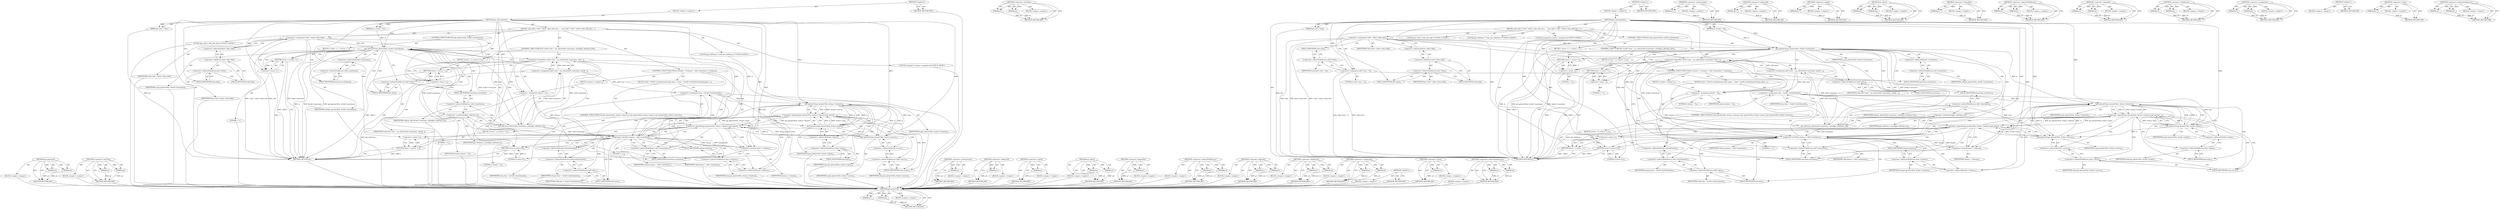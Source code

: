 digraph "&lt;operator&gt;.indirectIndexAccess" {
vulnerable_146 [label=<(METHOD,jp2_getuint16)>];
vulnerable_147 [label=<(PARAM,p1)>];
vulnerable_148 [label=<(PARAM,p2)>];
vulnerable_149 [label=<(BLOCK,&lt;empty&gt;,&lt;empty&gt;)>];
vulnerable_150 [label=<(METHOD_RETURN,ANY)>];
vulnerable_168 [label=<(METHOD,&lt;operator&gt;.lessThan)>];
vulnerable_169 [label=<(PARAM,p1)>];
vulnerable_170 [label=<(PARAM,p2)>];
vulnerable_171 [label=<(BLOCK,&lt;empty&gt;,&lt;empty&gt;)>];
vulnerable_172 [label=<(METHOD_RETURN,ANY)>];
vulnerable_6 [label=<(METHOD,&lt;global&gt;)<SUB>1</SUB>>];
vulnerable_7 [label=<(BLOCK,&lt;empty&gt;,&lt;empty&gt;)<SUB>1</SUB>>];
vulnerable_8 [label=<(METHOD,jp2_cdef_getdata)<SUB>1</SUB>>];
vulnerable_9 [label=<(PARAM,jp2_box_t *box)<SUB>1</SUB>>];
vulnerable_10 [label=<(PARAM,jas_stream_t *in)<SUB>1</SUB>>];
vulnerable_11 [label=<(BLOCK,{
 	jp2_cdef_t *cdef = &amp;box-&gt;data.cdef;
 	jp2_c...,{
 	jp2_cdef_t *cdef = &amp;box-&gt;data.cdef;
 	jp2_c...)<SUB>2</SUB>>];
vulnerable_12 [label="<(LOCAL,jp2_cdef_t* cdef: jp2_cdef_t*)<SUB>3</SUB>>"];
vulnerable_13 [label=<(&lt;operator&gt;.assignment,*cdef = &amp;box-&gt;data.cdef)<SUB>3</SUB>>];
vulnerable_14 [label=<(IDENTIFIER,cdef,*cdef = &amp;box-&gt;data.cdef)<SUB>3</SUB>>];
vulnerable_15 [label=<(&lt;operator&gt;.addressOf,&amp;box-&gt;data.cdef)<SUB>3</SUB>>];
vulnerable_16 [label=<(&lt;operator&gt;.fieldAccess,box-&gt;data.cdef)<SUB>3</SUB>>];
vulnerable_17 [label=<(&lt;operator&gt;.indirectFieldAccess,box-&gt;data)<SUB>3</SUB>>];
vulnerable_18 [label=<(IDENTIFIER,box,*cdef = &amp;box-&gt;data.cdef)<SUB>3</SUB>>];
vulnerable_19 [label=<(FIELD_IDENTIFIER,data,data)<SUB>3</SUB>>];
vulnerable_20 [label=<(FIELD_IDENTIFIER,cdef,cdef)<SUB>3</SUB>>];
vulnerable_21 [label="<(LOCAL,jp2_cdefchan_t* chan: jp2_cdefchan_t*)<SUB>4</SUB>>"];
vulnerable_22 [label="<(LOCAL,unsigned int channo: unsigned int)<SUB>5</SUB>>"];
vulnerable_23 [label=<(CONTROL_STRUCTURE,IF,if (jp2_getuint16(in, &amp;cdef-&gt;numchans)))<SUB>6</SUB>>];
vulnerable_24 [label=<(jp2_getuint16,jp2_getuint16(in, &amp;cdef-&gt;numchans))<SUB>6</SUB>>];
vulnerable_25 [label=<(IDENTIFIER,in,jp2_getuint16(in, &amp;cdef-&gt;numchans))<SUB>6</SUB>>];
vulnerable_26 [label=<(&lt;operator&gt;.addressOf,&amp;cdef-&gt;numchans)<SUB>6</SUB>>];
vulnerable_27 [label=<(&lt;operator&gt;.indirectFieldAccess,cdef-&gt;numchans)<SUB>6</SUB>>];
vulnerable_28 [label=<(IDENTIFIER,cdef,jp2_getuint16(in, &amp;cdef-&gt;numchans))<SUB>6</SUB>>];
vulnerable_29 [label=<(FIELD_IDENTIFIER,numchans,numchans)<SUB>6</SUB>>];
vulnerable_30 [label=<(BLOCK,{
 		return -1;
 	},{
 		return -1;
 	})<SUB>6</SUB>>];
vulnerable_31 [label=<(RETURN,return -1;,return -1;)<SUB>7</SUB>>];
vulnerable_32 [label=<(&lt;operator&gt;.minus,-1)<SUB>7</SUB>>];
vulnerable_33 [label=<(LITERAL,1,-1)<SUB>7</SUB>>];
vulnerable_34 [label=<(CONTROL_STRUCTURE,IF,if (!(cdef-&gt;ents = jas_alloc2(cdef-&gt;numchans, sizeof(jp2_cdefchan_t)))))<SUB>9</SUB>>];
vulnerable_35 [label=<(&lt;operator&gt;.logicalNot,!(cdef-&gt;ents = jas_alloc2(cdef-&gt;numchans, sizeo...)<SUB>9</SUB>>];
vulnerable_36 [label=<(&lt;operator&gt;.assignment,cdef-&gt;ents = jas_alloc2(cdef-&gt;numchans, sizeof(...)<SUB>9</SUB>>];
vulnerable_37 [label=<(&lt;operator&gt;.indirectFieldAccess,cdef-&gt;ents)<SUB>9</SUB>>];
vulnerable_38 [label=<(IDENTIFIER,cdef,cdef-&gt;ents = jas_alloc2(cdef-&gt;numchans, sizeof(...)<SUB>9</SUB>>];
vulnerable_39 [label=<(FIELD_IDENTIFIER,ents,ents)<SUB>9</SUB>>];
vulnerable_40 [label=<(jas_alloc2,jas_alloc2(cdef-&gt;numchans, sizeof(jp2_cdefchan_t)))<SUB>9</SUB>>];
vulnerable_41 [label=<(&lt;operator&gt;.indirectFieldAccess,cdef-&gt;numchans)<SUB>9</SUB>>];
vulnerable_42 [label=<(IDENTIFIER,cdef,jas_alloc2(cdef-&gt;numchans, sizeof(jp2_cdefchan_t)))<SUB>9</SUB>>];
vulnerable_43 [label=<(FIELD_IDENTIFIER,numchans,numchans)<SUB>9</SUB>>];
vulnerable_44 [label=<(&lt;operator&gt;.sizeOf,sizeof(jp2_cdefchan_t))<SUB>9</SUB>>];
vulnerable_45 [label=<(IDENTIFIER,jp2_cdefchan_t,sizeof(jp2_cdefchan_t))<SUB>9</SUB>>];
vulnerable_46 [label=<(BLOCK,{
		return -1;
	},{
		return -1;
	})<SUB>9</SUB>>];
vulnerable_47 [label=<(RETURN,return -1;,return -1;)<SUB>10</SUB>>];
vulnerable_48 [label=<(&lt;operator&gt;.minus,-1)<SUB>10</SUB>>];
vulnerable_49 [label=<(LITERAL,1,-1)<SUB>10</SUB>>];
vulnerable_50 [label=<(CONTROL_STRUCTURE,FOR,for (channo = 0;channo &lt; cdef-&gt;numchans;++channo))<SUB>12</SUB>>];
vulnerable_51 [label=<(BLOCK,&lt;empty&gt;,&lt;empty&gt;)<SUB>12</SUB>>];
vulnerable_52 [label=<(&lt;operator&gt;.assignment,channo = 0)<SUB>12</SUB>>];
vulnerable_53 [label=<(IDENTIFIER,channo,channo = 0)<SUB>12</SUB>>];
vulnerable_54 [label=<(LITERAL,0,channo = 0)<SUB>12</SUB>>];
vulnerable_55 [label=<(&lt;operator&gt;.lessThan,channo &lt; cdef-&gt;numchans)<SUB>12</SUB>>];
vulnerable_56 [label=<(IDENTIFIER,channo,channo &lt; cdef-&gt;numchans)<SUB>12</SUB>>];
vulnerable_57 [label=<(&lt;operator&gt;.indirectFieldAccess,cdef-&gt;numchans)<SUB>12</SUB>>];
vulnerable_58 [label=<(IDENTIFIER,cdef,channo &lt; cdef-&gt;numchans)<SUB>12</SUB>>];
vulnerable_59 [label=<(FIELD_IDENTIFIER,numchans,numchans)<SUB>12</SUB>>];
vulnerable_60 [label=<(&lt;operator&gt;.preIncrement,++channo)<SUB>12</SUB>>];
vulnerable_61 [label=<(IDENTIFIER,channo,++channo)<SUB>12</SUB>>];
vulnerable_62 [label=<(BLOCK,{
		chan = &amp;cdef-&gt;ents[channo];
		if (jp2_getui...,{
		chan = &amp;cdef-&gt;ents[channo];
		if (jp2_getui...)<SUB>12</SUB>>];
vulnerable_63 [label=<(&lt;operator&gt;.assignment,chan = &amp;cdef-&gt;ents[channo])<SUB>13</SUB>>];
vulnerable_64 [label=<(IDENTIFIER,chan,chan = &amp;cdef-&gt;ents[channo])<SUB>13</SUB>>];
vulnerable_65 [label=<(&lt;operator&gt;.addressOf,&amp;cdef-&gt;ents[channo])<SUB>13</SUB>>];
vulnerable_66 [label=<(&lt;operator&gt;.indirectIndexAccess,cdef-&gt;ents[channo])<SUB>13</SUB>>];
vulnerable_67 [label=<(&lt;operator&gt;.indirectFieldAccess,cdef-&gt;ents)<SUB>13</SUB>>];
vulnerable_68 [label=<(IDENTIFIER,cdef,chan = &amp;cdef-&gt;ents[channo])<SUB>13</SUB>>];
vulnerable_69 [label=<(FIELD_IDENTIFIER,ents,ents)<SUB>13</SUB>>];
vulnerable_70 [label=<(IDENTIFIER,channo,chan = &amp;cdef-&gt;ents[channo])<SUB>13</SUB>>];
vulnerable_71 [label=<(CONTROL_STRUCTURE,IF,if (jp2_getuint16(in, &amp;chan-&gt;channo) || jp2_getuint16(in, &amp;chan-&gt;type) ||
		  jp2_getuint16(in, &amp;chan-&gt;assoc)))<SUB>14</SUB>>];
vulnerable_72 [label=<(&lt;operator&gt;.logicalOr,jp2_getuint16(in, &amp;chan-&gt;channo) || jp2_getuint...)<SUB>14</SUB>>];
vulnerable_73 [label=<(&lt;operator&gt;.logicalOr,jp2_getuint16(in, &amp;chan-&gt;channo) || jp2_getuint...)<SUB>14</SUB>>];
vulnerable_74 [label=<(jp2_getuint16,jp2_getuint16(in, &amp;chan-&gt;channo))<SUB>14</SUB>>];
vulnerable_75 [label=<(IDENTIFIER,in,jp2_getuint16(in, &amp;chan-&gt;channo))<SUB>14</SUB>>];
vulnerable_76 [label=<(&lt;operator&gt;.addressOf,&amp;chan-&gt;channo)<SUB>14</SUB>>];
vulnerable_77 [label=<(&lt;operator&gt;.indirectFieldAccess,chan-&gt;channo)<SUB>14</SUB>>];
vulnerable_78 [label=<(IDENTIFIER,chan,jp2_getuint16(in, &amp;chan-&gt;channo))<SUB>14</SUB>>];
vulnerable_79 [label=<(FIELD_IDENTIFIER,channo,channo)<SUB>14</SUB>>];
vulnerable_80 [label=<(jp2_getuint16,jp2_getuint16(in, &amp;chan-&gt;type))<SUB>14</SUB>>];
vulnerable_81 [label=<(IDENTIFIER,in,jp2_getuint16(in, &amp;chan-&gt;type))<SUB>14</SUB>>];
vulnerable_82 [label=<(&lt;operator&gt;.addressOf,&amp;chan-&gt;type)<SUB>14</SUB>>];
vulnerable_83 [label=<(&lt;operator&gt;.indirectFieldAccess,chan-&gt;type)<SUB>14</SUB>>];
vulnerable_84 [label=<(IDENTIFIER,chan,jp2_getuint16(in, &amp;chan-&gt;type))<SUB>14</SUB>>];
vulnerable_85 [label=<(FIELD_IDENTIFIER,type,type)<SUB>14</SUB>>];
vulnerable_86 [label=<(jp2_getuint16,jp2_getuint16(in, &amp;chan-&gt;assoc))<SUB>15</SUB>>];
vulnerable_87 [label=<(IDENTIFIER,in,jp2_getuint16(in, &amp;chan-&gt;assoc))<SUB>15</SUB>>];
vulnerable_88 [label=<(&lt;operator&gt;.addressOf,&amp;chan-&gt;assoc)<SUB>15</SUB>>];
vulnerable_89 [label=<(&lt;operator&gt;.indirectFieldAccess,chan-&gt;assoc)<SUB>15</SUB>>];
vulnerable_90 [label=<(IDENTIFIER,chan,jp2_getuint16(in, &amp;chan-&gt;assoc))<SUB>15</SUB>>];
vulnerable_91 [label=<(FIELD_IDENTIFIER,assoc,assoc)<SUB>15</SUB>>];
vulnerable_92 [label=<(BLOCK,{
			return -1;
		},{
			return -1;
		})<SUB>15</SUB>>];
vulnerable_93 [label=<(RETURN,return -1;,return -1;)<SUB>16</SUB>>];
vulnerable_94 [label=<(&lt;operator&gt;.minus,-1)<SUB>16</SUB>>];
vulnerable_95 [label=<(LITERAL,1,-1)<SUB>16</SUB>>];
vulnerable_96 [label=<(RETURN,return 0;,return 0;)<SUB>19</SUB>>];
vulnerable_97 [label=<(LITERAL,0,return 0;)<SUB>19</SUB>>];
vulnerable_98 [label=<(METHOD_RETURN,int)<SUB>1</SUB>>];
vulnerable_100 [label=<(METHOD_RETURN,ANY)<SUB>1</SUB>>];
vulnerable_173 [label=<(METHOD,&lt;operator&gt;.preIncrement)>];
vulnerable_174 [label=<(PARAM,p1)>];
vulnerable_175 [label=<(BLOCK,&lt;empty&gt;,&lt;empty&gt;)>];
vulnerable_176 [label=<(METHOD_RETURN,ANY)>];
vulnerable_132 [label=<(METHOD,&lt;operator&gt;.addressOf)>];
vulnerable_133 [label=<(PARAM,p1)>];
vulnerable_134 [label=<(BLOCK,&lt;empty&gt;,&lt;empty&gt;)>];
vulnerable_135 [label=<(METHOD_RETURN,ANY)>];
vulnerable_164 [label=<(METHOD,&lt;operator&gt;.sizeOf)>];
vulnerable_165 [label=<(PARAM,p1)>];
vulnerable_166 [label=<(BLOCK,&lt;empty&gt;,&lt;empty&gt;)>];
vulnerable_167 [label=<(METHOD_RETURN,ANY)>];
vulnerable_159 [label=<(METHOD,jas_alloc2)>];
vulnerable_160 [label=<(PARAM,p1)>];
vulnerable_161 [label=<(PARAM,p2)>];
vulnerable_162 [label=<(BLOCK,&lt;empty&gt;,&lt;empty&gt;)>];
vulnerable_163 [label=<(METHOD_RETURN,ANY)>];
vulnerable_155 [label=<(METHOD,&lt;operator&gt;.logicalNot)>];
vulnerable_156 [label=<(PARAM,p1)>];
vulnerable_157 [label=<(BLOCK,&lt;empty&gt;,&lt;empty&gt;)>];
vulnerable_158 [label=<(METHOD_RETURN,ANY)>];
vulnerable_141 [label=<(METHOD,&lt;operator&gt;.indirectFieldAccess)>];
vulnerable_142 [label=<(PARAM,p1)>];
vulnerable_143 [label=<(PARAM,p2)>];
vulnerable_144 [label=<(BLOCK,&lt;empty&gt;,&lt;empty&gt;)>];
vulnerable_145 [label=<(METHOD_RETURN,ANY)>];
vulnerable_182 [label=<(METHOD,&lt;operator&gt;.logicalOr)>];
vulnerable_183 [label=<(PARAM,p1)>];
vulnerable_184 [label=<(PARAM,p2)>];
vulnerable_185 [label=<(BLOCK,&lt;empty&gt;,&lt;empty&gt;)>];
vulnerable_186 [label=<(METHOD_RETURN,ANY)>];
vulnerable_136 [label=<(METHOD,&lt;operator&gt;.fieldAccess)>];
vulnerable_137 [label=<(PARAM,p1)>];
vulnerable_138 [label=<(PARAM,p2)>];
vulnerable_139 [label=<(BLOCK,&lt;empty&gt;,&lt;empty&gt;)>];
vulnerable_140 [label=<(METHOD_RETURN,ANY)>];
vulnerable_127 [label=<(METHOD,&lt;operator&gt;.assignment)>];
vulnerable_128 [label=<(PARAM,p1)>];
vulnerable_129 [label=<(PARAM,p2)>];
vulnerable_130 [label=<(BLOCK,&lt;empty&gt;,&lt;empty&gt;)>];
vulnerable_131 [label=<(METHOD_RETURN,ANY)>];
vulnerable_121 [label=<(METHOD,&lt;global&gt;)<SUB>1</SUB>>];
vulnerable_122 [label=<(BLOCK,&lt;empty&gt;,&lt;empty&gt;)>];
vulnerable_123 [label=<(METHOD_RETURN,ANY)>];
vulnerable_151 [label=<(METHOD,&lt;operator&gt;.minus)>];
vulnerable_152 [label=<(PARAM,p1)>];
vulnerable_153 [label=<(BLOCK,&lt;empty&gt;,&lt;empty&gt;)>];
vulnerable_154 [label=<(METHOD_RETURN,ANY)>];
vulnerable_177 [label=<(METHOD,&lt;operator&gt;.indirectIndexAccess)>];
vulnerable_178 [label=<(PARAM,p1)>];
vulnerable_179 [label=<(PARAM,p2)>];
vulnerable_180 [label=<(BLOCK,&lt;empty&gt;,&lt;empty&gt;)>];
vulnerable_181 [label=<(METHOD_RETURN,ANY)>];
fixed_151 [label=<(METHOD,jp2_getuint16)>];
fixed_152 [label=<(PARAM,p1)>];
fixed_153 [label=<(PARAM,p2)>];
fixed_154 [label=<(BLOCK,&lt;empty&gt;,&lt;empty&gt;)>];
fixed_155 [label=<(METHOD_RETURN,ANY)>];
fixed_173 [label=<(METHOD,&lt;operator&gt;.lessThan)>];
fixed_174 [label=<(PARAM,p1)>];
fixed_175 [label=<(PARAM,p2)>];
fixed_176 [label=<(BLOCK,&lt;empty&gt;,&lt;empty&gt;)>];
fixed_177 [label=<(METHOD_RETURN,ANY)>];
fixed_6 [label=<(METHOD,&lt;global&gt;)<SUB>1</SUB>>];
fixed_7 [label=<(BLOCK,&lt;empty&gt;,&lt;empty&gt;)<SUB>1</SUB>>];
fixed_8 [label=<(METHOD,jp2_cdef_getdata)<SUB>1</SUB>>];
fixed_9 [label=<(PARAM,jp2_box_t *box)<SUB>1</SUB>>];
fixed_10 [label=<(PARAM,jas_stream_t *in)<SUB>1</SUB>>];
fixed_11 [label=<(BLOCK,{
 	jp2_cdef_t *cdef = &amp;box-&gt;data.cdef;
 	jp2_c...,{
 	jp2_cdef_t *cdef = &amp;box-&gt;data.cdef;
 	jp2_c...)<SUB>2</SUB>>];
fixed_12 [label="<(LOCAL,jp2_cdef_t* cdef: jp2_cdef_t*)<SUB>3</SUB>>"];
fixed_13 [label=<(&lt;operator&gt;.assignment,*cdef = &amp;box-&gt;data.cdef)<SUB>3</SUB>>];
fixed_14 [label=<(IDENTIFIER,cdef,*cdef = &amp;box-&gt;data.cdef)<SUB>3</SUB>>];
fixed_15 [label=<(&lt;operator&gt;.addressOf,&amp;box-&gt;data.cdef)<SUB>3</SUB>>];
fixed_16 [label=<(&lt;operator&gt;.fieldAccess,box-&gt;data.cdef)<SUB>3</SUB>>];
fixed_17 [label=<(&lt;operator&gt;.indirectFieldAccess,box-&gt;data)<SUB>3</SUB>>];
fixed_18 [label=<(IDENTIFIER,box,*cdef = &amp;box-&gt;data.cdef)<SUB>3</SUB>>];
fixed_19 [label=<(FIELD_IDENTIFIER,data,data)<SUB>3</SUB>>];
fixed_20 [label=<(FIELD_IDENTIFIER,cdef,cdef)<SUB>3</SUB>>];
fixed_21 [label="<(LOCAL,jp2_cdefchan_t* chan: jp2_cdefchan_t*)<SUB>4</SUB>>"];
fixed_22 [label="<(LOCAL,unsigned int channo: unsigned int)<SUB>5</SUB>>"];
fixed_23 [label=<(&lt;operator&gt;.assignment,cdef-&gt;ents = 0)<SUB>6</SUB>>];
fixed_24 [label=<(&lt;operator&gt;.indirectFieldAccess,cdef-&gt;ents)<SUB>6</SUB>>];
fixed_25 [label=<(IDENTIFIER,cdef,cdef-&gt;ents = 0)<SUB>6</SUB>>];
fixed_26 [label=<(FIELD_IDENTIFIER,ents,ents)<SUB>6</SUB>>];
fixed_27 [label=<(LITERAL,0,cdef-&gt;ents = 0)<SUB>6</SUB>>];
fixed_28 [label=<(CONTROL_STRUCTURE,IF,if (jp2_getuint16(in, &amp;cdef-&gt;numchans)))<SUB>7</SUB>>];
fixed_29 [label=<(jp2_getuint16,jp2_getuint16(in, &amp;cdef-&gt;numchans))<SUB>7</SUB>>];
fixed_30 [label=<(IDENTIFIER,in,jp2_getuint16(in, &amp;cdef-&gt;numchans))<SUB>7</SUB>>];
fixed_31 [label=<(&lt;operator&gt;.addressOf,&amp;cdef-&gt;numchans)<SUB>7</SUB>>];
fixed_32 [label=<(&lt;operator&gt;.indirectFieldAccess,cdef-&gt;numchans)<SUB>7</SUB>>];
fixed_33 [label=<(IDENTIFIER,cdef,jp2_getuint16(in, &amp;cdef-&gt;numchans))<SUB>7</SUB>>];
fixed_34 [label=<(FIELD_IDENTIFIER,numchans,numchans)<SUB>7</SUB>>];
fixed_35 [label=<(BLOCK,{
 		return -1;
 	},{
 		return -1;
 	})<SUB>7</SUB>>];
fixed_36 [label=<(RETURN,return -1;,return -1;)<SUB>8</SUB>>];
fixed_37 [label=<(&lt;operator&gt;.minus,-1)<SUB>8</SUB>>];
fixed_38 [label=<(LITERAL,1,-1)<SUB>8</SUB>>];
fixed_39 [label=<(CONTROL_STRUCTURE,IF,if (!(cdef-&gt;ents = jas_alloc2(cdef-&gt;numchans, sizeof(jp2_cdefchan_t)))))<SUB>10</SUB>>];
fixed_40 [label=<(&lt;operator&gt;.logicalNot,!(cdef-&gt;ents = jas_alloc2(cdef-&gt;numchans, sizeo...)<SUB>10</SUB>>];
fixed_41 [label=<(&lt;operator&gt;.assignment,cdef-&gt;ents = jas_alloc2(cdef-&gt;numchans, sizeof(...)<SUB>10</SUB>>];
fixed_42 [label=<(&lt;operator&gt;.indirectFieldAccess,cdef-&gt;ents)<SUB>10</SUB>>];
fixed_43 [label=<(IDENTIFIER,cdef,cdef-&gt;ents = jas_alloc2(cdef-&gt;numchans, sizeof(...)<SUB>10</SUB>>];
fixed_44 [label=<(FIELD_IDENTIFIER,ents,ents)<SUB>10</SUB>>];
fixed_45 [label=<(jas_alloc2,jas_alloc2(cdef-&gt;numchans, sizeof(jp2_cdefchan_t)))<SUB>10</SUB>>];
fixed_46 [label=<(&lt;operator&gt;.indirectFieldAccess,cdef-&gt;numchans)<SUB>10</SUB>>];
fixed_47 [label=<(IDENTIFIER,cdef,jas_alloc2(cdef-&gt;numchans, sizeof(jp2_cdefchan_t)))<SUB>10</SUB>>];
fixed_48 [label=<(FIELD_IDENTIFIER,numchans,numchans)<SUB>10</SUB>>];
fixed_49 [label=<(&lt;operator&gt;.sizeOf,sizeof(jp2_cdefchan_t))<SUB>10</SUB>>];
fixed_50 [label=<(IDENTIFIER,jp2_cdefchan_t,sizeof(jp2_cdefchan_t))<SUB>10</SUB>>];
fixed_51 [label=<(BLOCK,{
		return -1;
	},{
		return -1;
	})<SUB>10</SUB>>];
fixed_52 [label=<(RETURN,return -1;,return -1;)<SUB>11</SUB>>];
fixed_53 [label=<(&lt;operator&gt;.minus,-1)<SUB>11</SUB>>];
fixed_54 [label=<(LITERAL,1,-1)<SUB>11</SUB>>];
fixed_55 [label=<(CONTROL_STRUCTURE,FOR,for (channo = 0;channo &lt; cdef-&gt;numchans;++channo))<SUB>13</SUB>>];
fixed_56 [label=<(BLOCK,&lt;empty&gt;,&lt;empty&gt;)<SUB>13</SUB>>];
fixed_57 [label=<(&lt;operator&gt;.assignment,channo = 0)<SUB>13</SUB>>];
fixed_58 [label=<(IDENTIFIER,channo,channo = 0)<SUB>13</SUB>>];
fixed_59 [label=<(LITERAL,0,channo = 0)<SUB>13</SUB>>];
fixed_60 [label=<(&lt;operator&gt;.lessThan,channo &lt; cdef-&gt;numchans)<SUB>13</SUB>>];
fixed_61 [label=<(IDENTIFIER,channo,channo &lt; cdef-&gt;numchans)<SUB>13</SUB>>];
fixed_62 [label=<(&lt;operator&gt;.indirectFieldAccess,cdef-&gt;numchans)<SUB>13</SUB>>];
fixed_63 [label=<(IDENTIFIER,cdef,channo &lt; cdef-&gt;numchans)<SUB>13</SUB>>];
fixed_64 [label=<(FIELD_IDENTIFIER,numchans,numchans)<SUB>13</SUB>>];
fixed_65 [label=<(&lt;operator&gt;.preIncrement,++channo)<SUB>13</SUB>>];
fixed_66 [label=<(IDENTIFIER,channo,++channo)<SUB>13</SUB>>];
fixed_67 [label=<(BLOCK,{
		chan = &amp;cdef-&gt;ents[channo];
		if (jp2_getui...,{
		chan = &amp;cdef-&gt;ents[channo];
		if (jp2_getui...)<SUB>13</SUB>>];
fixed_68 [label=<(&lt;operator&gt;.assignment,chan = &amp;cdef-&gt;ents[channo])<SUB>14</SUB>>];
fixed_69 [label=<(IDENTIFIER,chan,chan = &amp;cdef-&gt;ents[channo])<SUB>14</SUB>>];
fixed_70 [label=<(&lt;operator&gt;.addressOf,&amp;cdef-&gt;ents[channo])<SUB>14</SUB>>];
fixed_71 [label=<(&lt;operator&gt;.indirectIndexAccess,cdef-&gt;ents[channo])<SUB>14</SUB>>];
fixed_72 [label=<(&lt;operator&gt;.indirectFieldAccess,cdef-&gt;ents)<SUB>14</SUB>>];
fixed_73 [label=<(IDENTIFIER,cdef,chan = &amp;cdef-&gt;ents[channo])<SUB>14</SUB>>];
fixed_74 [label=<(FIELD_IDENTIFIER,ents,ents)<SUB>14</SUB>>];
fixed_75 [label=<(IDENTIFIER,channo,chan = &amp;cdef-&gt;ents[channo])<SUB>14</SUB>>];
fixed_76 [label=<(CONTROL_STRUCTURE,IF,if (jp2_getuint16(in, &amp;chan-&gt;channo) || jp2_getuint16(in, &amp;chan-&gt;type) ||
		  jp2_getuint16(in, &amp;chan-&gt;assoc)))<SUB>15</SUB>>];
fixed_77 [label=<(&lt;operator&gt;.logicalOr,jp2_getuint16(in, &amp;chan-&gt;channo) || jp2_getuint...)<SUB>15</SUB>>];
fixed_78 [label=<(&lt;operator&gt;.logicalOr,jp2_getuint16(in, &amp;chan-&gt;channo) || jp2_getuint...)<SUB>15</SUB>>];
fixed_79 [label=<(jp2_getuint16,jp2_getuint16(in, &amp;chan-&gt;channo))<SUB>15</SUB>>];
fixed_80 [label=<(IDENTIFIER,in,jp2_getuint16(in, &amp;chan-&gt;channo))<SUB>15</SUB>>];
fixed_81 [label=<(&lt;operator&gt;.addressOf,&amp;chan-&gt;channo)<SUB>15</SUB>>];
fixed_82 [label=<(&lt;operator&gt;.indirectFieldAccess,chan-&gt;channo)<SUB>15</SUB>>];
fixed_83 [label=<(IDENTIFIER,chan,jp2_getuint16(in, &amp;chan-&gt;channo))<SUB>15</SUB>>];
fixed_84 [label=<(FIELD_IDENTIFIER,channo,channo)<SUB>15</SUB>>];
fixed_85 [label=<(jp2_getuint16,jp2_getuint16(in, &amp;chan-&gt;type))<SUB>15</SUB>>];
fixed_86 [label=<(IDENTIFIER,in,jp2_getuint16(in, &amp;chan-&gt;type))<SUB>15</SUB>>];
fixed_87 [label=<(&lt;operator&gt;.addressOf,&amp;chan-&gt;type)<SUB>15</SUB>>];
fixed_88 [label=<(&lt;operator&gt;.indirectFieldAccess,chan-&gt;type)<SUB>15</SUB>>];
fixed_89 [label=<(IDENTIFIER,chan,jp2_getuint16(in, &amp;chan-&gt;type))<SUB>15</SUB>>];
fixed_90 [label=<(FIELD_IDENTIFIER,type,type)<SUB>15</SUB>>];
fixed_91 [label=<(jp2_getuint16,jp2_getuint16(in, &amp;chan-&gt;assoc))<SUB>16</SUB>>];
fixed_92 [label=<(IDENTIFIER,in,jp2_getuint16(in, &amp;chan-&gt;assoc))<SUB>16</SUB>>];
fixed_93 [label=<(&lt;operator&gt;.addressOf,&amp;chan-&gt;assoc)<SUB>16</SUB>>];
fixed_94 [label=<(&lt;operator&gt;.indirectFieldAccess,chan-&gt;assoc)<SUB>16</SUB>>];
fixed_95 [label=<(IDENTIFIER,chan,jp2_getuint16(in, &amp;chan-&gt;assoc))<SUB>16</SUB>>];
fixed_96 [label=<(FIELD_IDENTIFIER,assoc,assoc)<SUB>16</SUB>>];
fixed_97 [label=<(BLOCK,{
			return -1;
		},{
			return -1;
		})<SUB>16</SUB>>];
fixed_98 [label=<(RETURN,return -1;,return -1;)<SUB>17</SUB>>];
fixed_99 [label=<(&lt;operator&gt;.minus,-1)<SUB>17</SUB>>];
fixed_100 [label=<(LITERAL,1,-1)<SUB>17</SUB>>];
fixed_101 [label=<(RETURN,return 0;,return 0;)<SUB>20</SUB>>];
fixed_102 [label=<(LITERAL,0,return 0;)<SUB>20</SUB>>];
fixed_103 [label=<(METHOD_RETURN,int)<SUB>1</SUB>>];
fixed_105 [label=<(METHOD_RETURN,ANY)<SUB>1</SUB>>];
fixed_178 [label=<(METHOD,&lt;operator&gt;.preIncrement)>];
fixed_179 [label=<(PARAM,p1)>];
fixed_180 [label=<(BLOCK,&lt;empty&gt;,&lt;empty&gt;)>];
fixed_181 [label=<(METHOD_RETURN,ANY)>];
fixed_137 [label=<(METHOD,&lt;operator&gt;.addressOf)>];
fixed_138 [label=<(PARAM,p1)>];
fixed_139 [label=<(BLOCK,&lt;empty&gt;,&lt;empty&gt;)>];
fixed_140 [label=<(METHOD_RETURN,ANY)>];
fixed_169 [label=<(METHOD,&lt;operator&gt;.sizeOf)>];
fixed_170 [label=<(PARAM,p1)>];
fixed_171 [label=<(BLOCK,&lt;empty&gt;,&lt;empty&gt;)>];
fixed_172 [label=<(METHOD_RETURN,ANY)>];
fixed_164 [label=<(METHOD,jas_alloc2)>];
fixed_165 [label=<(PARAM,p1)>];
fixed_166 [label=<(PARAM,p2)>];
fixed_167 [label=<(BLOCK,&lt;empty&gt;,&lt;empty&gt;)>];
fixed_168 [label=<(METHOD_RETURN,ANY)>];
fixed_160 [label=<(METHOD,&lt;operator&gt;.logicalNot)>];
fixed_161 [label=<(PARAM,p1)>];
fixed_162 [label=<(BLOCK,&lt;empty&gt;,&lt;empty&gt;)>];
fixed_163 [label=<(METHOD_RETURN,ANY)>];
fixed_146 [label=<(METHOD,&lt;operator&gt;.indirectFieldAccess)>];
fixed_147 [label=<(PARAM,p1)>];
fixed_148 [label=<(PARAM,p2)>];
fixed_149 [label=<(BLOCK,&lt;empty&gt;,&lt;empty&gt;)>];
fixed_150 [label=<(METHOD_RETURN,ANY)>];
fixed_187 [label=<(METHOD,&lt;operator&gt;.logicalOr)>];
fixed_188 [label=<(PARAM,p1)>];
fixed_189 [label=<(PARAM,p2)>];
fixed_190 [label=<(BLOCK,&lt;empty&gt;,&lt;empty&gt;)>];
fixed_191 [label=<(METHOD_RETURN,ANY)>];
fixed_141 [label=<(METHOD,&lt;operator&gt;.fieldAccess)>];
fixed_142 [label=<(PARAM,p1)>];
fixed_143 [label=<(PARAM,p2)>];
fixed_144 [label=<(BLOCK,&lt;empty&gt;,&lt;empty&gt;)>];
fixed_145 [label=<(METHOD_RETURN,ANY)>];
fixed_132 [label=<(METHOD,&lt;operator&gt;.assignment)>];
fixed_133 [label=<(PARAM,p1)>];
fixed_134 [label=<(PARAM,p2)>];
fixed_135 [label=<(BLOCK,&lt;empty&gt;,&lt;empty&gt;)>];
fixed_136 [label=<(METHOD_RETURN,ANY)>];
fixed_126 [label=<(METHOD,&lt;global&gt;)<SUB>1</SUB>>];
fixed_127 [label=<(BLOCK,&lt;empty&gt;,&lt;empty&gt;)>];
fixed_128 [label=<(METHOD_RETURN,ANY)>];
fixed_156 [label=<(METHOD,&lt;operator&gt;.minus)>];
fixed_157 [label=<(PARAM,p1)>];
fixed_158 [label=<(BLOCK,&lt;empty&gt;,&lt;empty&gt;)>];
fixed_159 [label=<(METHOD_RETURN,ANY)>];
fixed_182 [label=<(METHOD,&lt;operator&gt;.indirectIndexAccess)>];
fixed_183 [label=<(PARAM,p1)>];
fixed_184 [label=<(PARAM,p2)>];
fixed_185 [label=<(BLOCK,&lt;empty&gt;,&lt;empty&gt;)>];
fixed_186 [label=<(METHOD_RETURN,ANY)>];
vulnerable_146 -> vulnerable_147  [key=0, label="AST: "];
vulnerable_146 -> vulnerable_147  [key=1, label="DDG: "];
vulnerable_146 -> vulnerable_149  [key=0, label="AST: "];
vulnerable_146 -> vulnerable_148  [key=0, label="AST: "];
vulnerable_146 -> vulnerable_148  [key=1, label="DDG: "];
vulnerable_146 -> vulnerable_150  [key=0, label="AST: "];
vulnerable_146 -> vulnerable_150  [key=1, label="CFG: "];
vulnerable_147 -> vulnerable_150  [key=0, label="DDG: p1"];
vulnerable_148 -> vulnerable_150  [key=0, label="DDG: p2"];
vulnerable_149 -> fixed_151  [key=0];
vulnerable_150 -> fixed_151  [key=0];
vulnerable_168 -> vulnerable_169  [key=0, label="AST: "];
vulnerable_168 -> vulnerable_169  [key=1, label="DDG: "];
vulnerable_168 -> vulnerable_171  [key=0, label="AST: "];
vulnerable_168 -> vulnerable_170  [key=0, label="AST: "];
vulnerable_168 -> vulnerable_170  [key=1, label="DDG: "];
vulnerable_168 -> vulnerable_172  [key=0, label="AST: "];
vulnerable_168 -> vulnerable_172  [key=1, label="CFG: "];
vulnerable_169 -> vulnerable_172  [key=0, label="DDG: p1"];
vulnerable_170 -> vulnerable_172  [key=0, label="DDG: p2"];
vulnerable_171 -> fixed_151  [key=0];
vulnerable_172 -> fixed_151  [key=0];
vulnerable_6 -> vulnerable_7  [key=0, label="AST: "];
vulnerable_6 -> vulnerable_100  [key=0, label="AST: "];
vulnerable_6 -> vulnerable_100  [key=1, label="CFG: "];
vulnerable_7 -> vulnerable_8  [key=0, label="AST: "];
vulnerable_8 -> vulnerable_9  [key=0, label="AST: "];
vulnerable_8 -> vulnerable_9  [key=1, label="DDG: "];
vulnerable_8 -> vulnerable_10  [key=0, label="AST: "];
vulnerable_8 -> vulnerable_10  [key=1, label="DDG: "];
vulnerable_8 -> vulnerable_11  [key=0, label="AST: "];
vulnerable_8 -> vulnerable_98  [key=0, label="AST: "];
vulnerable_8 -> vulnerable_19  [key=0, label="CFG: "];
vulnerable_8 -> vulnerable_96  [key=0, label="DDG: "];
vulnerable_8 -> vulnerable_97  [key=0, label="DDG: "];
vulnerable_8 -> vulnerable_24  [key=0, label="DDG: "];
vulnerable_8 -> vulnerable_52  [key=0, label="DDG: "];
vulnerable_8 -> vulnerable_55  [key=0, label="DDG: "];
vulnerable_8 -> vulnerable_60  [key=0, label="DDG: "];
vulnerable_8 -> vulnerable_32  [key=0, label="DDG: "];
vulnerable_8 -> vulnerable_48  [key=0, label="DDG: "];
vulnerable_8 -> vulnerable_86  [key=0, label="DDG: "];
vulnerable_8 -> vulnerable_74  [key=0, label="DDG: "];
vulnerable_8 -> vulnerable_80  [key=0, label="DDG: "];
vulnerable_8 -> vulnerable_94  [key=0, label="DDG: "];
vulnerable_9 -> vulnerable_98  [key=0, label="DDG: box"];
vulnerable_10 -> vulnerable_24  [key=0, label="DDG: in"];
vulnerable_11 -> vulnerable_12  [key=0, label="AST: "];
vulnerable_11 -> vulnerable_13  [key=0, label="AST: "];
vulnerable_11 -> vulnerable_21  [key=0, label="AST: "];
vulnerable_11 -> vulnerable_22  [key=0, label="AST: "];
vulnerable_11 -> vulnerable_23  [key=0, label="AST: "];
vulnerable_11 -> vulnerable_34  [key=0, label="AST: "];
vulnerable_11 -> vulnerable_50  [key=0, label="AST: "];
vulnerable_11 -> vulnerable_96  [key=0, label="AST: "];
vulnerable_12 -> fixed_151  [key=0];
vulnerable_13 -> vulnerable_14  [key=0, label="AST: "];
vulnerable_13 -> vulnerable_15  [key=0, label="AST: "];
vulnerable_13 -> vulnerable_29  [key=0, label="CFG: "];
vulnerable_13 -> vulnerable_98  [key=0, label="DDG: cdef"];
vulnerable_13 -> vulnerable_98  [key=1, label="DDG: &amp;box-&gt;data.cdef"];
vulnerable_13 -> vulnerable_98  [key=2, label="DDG: *cdef = &amp;box-&gt;data.cdef"];
vulnerable_13 -> vulnerable_24  [key=0, label="DDG: cdef"];
vulnerable_13 -> vulnerable_55  [key=0, label="DDG: cdef"];
vulnerable_13 -> vulnerable_40  [key=0, label="DDG: cdef"];
vulnerable_14 -> fixed_151  [key=0];
vulnerable_15 -> vulnerable_16  [key=0, label="AST: "];
vulnerable_15 -> vulnerable_13  [key=0, label="CFG: "];
vulnerable_16 -> vulnerable_17  [key=0, label="AST: "];
vulnerable_16 -> vulnerable_20  [key=0, label="AST: "];
vulnerable_16 -> vulnerable_15  [key=0, label="CFG: "];
vulnerable_17 -> vulnerable_18  [key=0, label="AST: "];
vulnerable_17 -> vulnerable_19  [key=0, label="AST: "];
vulnerable_17 -> vulnerable_20  [key=0, label="CFG: "];
vulnerable_18 -> fixed_151  [key=0];
vulnerable_19 -> vulnerable_17  [key=0, label="CFG: "];
vulnerable_20 -> vulnerable_16  [key=0, label="CFG: "];
vulnerable_21 -> fixed_151  [key=0];
vulnerable_22 -> fixed_151  [key=0];
vulnerable_23 -> vulnerable_24  [key=0, label="AST: "];
vulnerable_23 -> vulnerable_30  [key=0, label="AST: "];
vulnerable_24 -> vulnerable_25  [key=0, label="AST: "];
vulnerable_24 -> vulnerable_26  [key=0, label="AST: "];
vulnerable_24 -> vulnerable_32  [key=0, label="CFG: "];
vulnerable_24 -> vulnerable_32  [key=1, label="CDG: "];
vulnerable_24 -> vulnerable_39  [key=0, label="CFG: "];
vulnerable_24 -> vulnerable_39  [key=1, label="CDG: "];
vulnerable_24 -> vulnerable_98  [key=0, label="DDG: in"];
vulnerable_24 -> vulnerable_98  [key=1, label="DDG: &amp;cdef-&gt;numchans"];
vulnerable_24 -> vulnerable_98  [key=2, label="DDG: jp2_getuint16(in, &amp;cdef-&gt;numchans)"];
vulnerable_24 -> vulnerable_55  [key=0, label="DDG: &amp;cdef-&gt;numchans"];
vulnerable_24 -> vulnerable_40  [key=0, label="DDG: &amp;cdef-&gt;numchans"];
vulnerable_24 -> vulnerable_40  [key=1, label="CDG: "];
vulnerable_24 -> vulnerable_74  [key=0, label="DDG: in"];
vulnerable_24 -> vulnerable_37  [key=0, label="CDG: "];
vulnerable_24 -> vulnerable_44  [key=0, label="CDG: "];
vulnerable_24 -> vulnerable_35  [key=0, label="CDG: "];
vulnerable_24 -> vulnerable_43  [key=0, label="CDG: "];
vulnerable_24 -> vulnerable_36  [key=0, label="CDG: "];
vulnerable_24 -> vulnerable_41  [key=0, label="CDG: "];
vulnerable_24 -> vulnerable_31  [key=0, label="CDG: "];
vulnerable_25 -> fixed_151  [key=0];
vulnerable_26 -> vulnerable_27  [key=0, label="AST: "];
vulnerable_26 -> vulnerable_24  [key=0, label="CFG: "];
vulnerable_27 -> vulnerable_28  [key=0, label="AST: "];
vulnerable_27 -> vulnerable_29  [key=0, label="AST: "];
vulnerable_27 -> vulnerable_26  [key=0, label="CFG: "];
vulnerable_28 -> fixed_151  [key=0];
vulnerable_29 -> vulnerable_27  [key=0, label="CFG: "];
vulnerable_30 -> vulnerable_31  [key=0, label="AST: "];
vulnerable_31 -> vulnerable_32  [key=0, label="AST: "];
vulnerable_31 -> vulnerable_98  [key=0, label="CFG: "];
vulnerable_31 -> vulnerable_98  [key=1, label="DDG: &lt;RET&gt;"];
vulnerable_32 -> vulnerable_33  [key=0, label="AST: "];
vulnerable_32 -> vulnerable_31  [key=0, label="CFG: "];
vulnerable_32 -> vulnerable_31  [key=1, label="DDG: -1"];
vulnerable_32 -> vulnerable_98  [key=0, label="DDG: -1"];
vulnerable_33 -> fixed_151  [key=0];
vulnerable_34 -> vulnerable_35  [key=0, label="AST: "];
vulnerable_34 -> vulnerable_46  [key=0, label="AST: "];
vulnerable_35 -> vulnerable_36  [key=0, label="AST: "];
vulnerable_35 -> vulnerable_48  [key=0, label="CFG: "];
vulnerable_35 -> vulnerable_48  [key=1, label="CDG: "];
vulnerable_35 -> vulnerable_52  [key=0, label="CFG: "];
vulnerable_35 -> vulnerable_52  [key=1, label="CDG: "];
vulnerable_35 -> vulnerable_47  [key=0, label="CDG: "];
vulnerable_35 -> vulnerable_57  [key=0, label="CDG: "];
vulnerable_35 -> vulnerable_59  [key=0, label="CDG: "];
vulnerable_35 -> vulnerable_55  [key=0, label="CDG: "];
vulnerable_36 -> vulnerable_37  [key=0, label="AST: "];
vulnerable_36 -> vulnerable_40  [key=0, label="AST: "];
vulnerable_36 -> vulnerable_35  [key=0, label="CFG: "];
vulnerable_36 -> vulnerable_35  [key=1, label="DDG: cdef-&gt;ents"];
vulnerable_36 -> vulnerable_63  [key=0, label="DDG: cdef-&gt;ents"];
vulnerable_37 -> vulnerable_38  [key=0, label="AST: "];
vulnerable_37 -> vulnerable_39  [key=0, label="AST: "];
vulnerable_37 -> vulnerable_43  [key=0, label="CFG: "];
vulnerable_38 -> fixed_151  [key=0];
vulnerable_39 -> vulnerable_37  [key=0, label="CFG: "];
vulnerable_40 -> vulnerable_41  [key=0, label="AST: "];
vulnerable_40 -> vulnerable_44  [key=0, label="AST: "];
vulnerable_40 -> vulnerable_36  [key=0, label="CFG: "];
vulnerable_40 -> vulnerable_36  [key=1, label="DDG: cdef-&gt;numchans"];
vulnerable_40 -> vulnerable_35  [key=0, label="DDG: cdef-&gt;numchans"];
vulnerable_40 -> vulnerable_55  [key=0, label="DDG: cdef-&gt;numchans"];
vulnerable_41 -> vulnerable_42  [key=0, label="AST: "];
vulnerable_41 -> vulnerable_43  [key=0, label="AST: "];
vulnerable_41 -> vulnerable_44  [key=0, label="CFG: "];
vulnerable_42 -> fixed_151  [key=0];
vulnerable_43 -> vulnerable_41  [key=0, label="CFG: "];
vulnerable_44 -> vulnerable_45  [key=0, label="AST: "];
vulnerable_44 -> vulnerable_40  [key=0, label="CFG: "];
vulnerable_44 -> vulnerable_98  [key=0, label="DDG: jp2_cdefchan_t"];
vulnerable_45 -> fixed_151  [key=0];
vulnerable_46 -> vulnerable_47  [key=0, label="AST: "];
vulnerable_47 -> vulnerable_48  [key=0, label="AST: "];
vulnerable_47 -> vulnerable_98  [key=0, label="CFG: "];
vulnerable_47 -> vulnerable_98  [key=1, label="DDG: &lt;RET&gt;"];
vulnerable_48 -> vulnerable_49  [key=0, label="AST: "];
vulnerable_48 -> vulnerable_47  [key=0, label="CFG: "];
vulnerable_48 -> vulnerable_47  [key=1, label="DDG: -1"];
vulnerable_49 -> fixed_151  [key=0];
vulnerable_50 -> vulnerable_51  [key=0, label="AST: "];
vulnerable_50 -> vulnerable_55  [key=0, label="AST: "];
vulnerable_50 -> vulnerable_60  [key=0, label="AST: "];
vulnerable_50 -> vulnerable_62  [key=0, label="AST: "];
vulnerable_51 -> vulnerable_52  [key=0, label="AST: "];
vulnerable_52 -> vulnerable_53  [key=0, label="AST: "];
vulnerable_52 -> vulnerable_54  [key=0, label="AST: "];
vulnerable_52 -> vulnerable_59  [key=0, label="CFG: "];
vulnerable_52 -> vulnerable_55  [key=0, label="DDG: channo"];
vulnerable_53 -> fixed_151  [key=0];
vulnerable_54 -> fixed_151  [key=0];
vulnerable_55 -> vulnerable_56  [key=0, label="AST: "];
vulnerable_55 -> vulnerable_57  [key=0, label="AST: "];
vulnerable_55 -> vulnerable_69  [key=0, label="CFG: "];
vulnerable_55 -> vulnerable_69  [key=1, label="CDG: "];
vulnerable_55 -> vulnerable_96  [key=0, label="CFG: "];
vulnerable_55 -> vulnerable_96  [key=1, label="CDG: "];
vulnerable_55 -> vulnerable_60  [key=0, label="DDG: channo"];
vulnerable_55 -> vulnerable_73  [key=0, label="CDG: "];
vulnerable_55 -> vulnerable_77  [key=0, label="CDG: "];
vulnerable_55 -> vulnerable_66  [key=0, label="CDG: "];
vulnerable_55 -> vulnerable_72  [key=0, label="CDG: "];
vulnerable_55 -> vulnerable_67  [key=0, label="CDG: "];
vulnerable_55 -> vulnerable_74  [key=0, label="CDG: "];
vulnerable_55 -> vulnerable_76  [key=0, label="CDG: "];
vulnerable_55 -> vulnerable_65  [key=0, label="CDG: "];
vulnerable_55 -> vulnerable_79  [key=0, label="CDG: "];
vulnerable_55 -> vulnerable_63  [key=0, label="CDG: "];
vulnerable_56 -> fixed_151  [key=0];
vulnerable_57 -> vulnerable_58  [key=0, label="AST: "];
vulnerable_57 -> vulnerable_59  [key=0, label="AST: "];
vulnerable_57 -> vulnerable_55  [key=0, label="CFG: "];
vulnerable_58 -> fixed_151  [key=0];
vulnerable_59 -> vulnerable_57  [key=0, label="CFG: "];
vulnerable_60 -> vulnerable_61  [key=0, label="AST: "];
vulnerable_60 -> vulnerable_59  [key=0, label="CFG: "];
vulnerable_60 -> vulnerable_55  [key=0, label="DDG: channo"];
vulnerable_61 -> fixed_151  [key=0];
vulnerable_62 -> vulnerable_63  [key=0, label="AST: "];
vulnerable_62 -> vulnerable_71  [key=0, label="AST: "];
vulnerable_63 -> vulnerable_64  [key=0, label="AST: "];
vulnerable_63 -> vulnerable_65  [key=0, label="AST: "];
vulnerable_63 -> vulnerable_79  [key=0, label="CFG: "];
vulnerable_63 -> vulnerable_86  [key=0, label="DDG: chan"];
vulnerable_63 -> vulnerable_74  [key=0, label="DDG: chan"];
vulnerable_63 -> vulnerable_80  [key=0, label="DDG: chan"];
vulnerable_64 -> fixed_151  [key=0];
vulnerable_65 -> vulnerable_66  [key=0, label="AST: "];
vulnerable_65 -> vulnerable_63  [key=0, label="CFG: "];
vulnerable_66 -> vulnerable_67  [key=0, label="AST: "];
vulnerable_66 -> vulnerable_70  [key=0, label="AST: "];
vulnerable_66 -> vulnerable_65  [key=0, label="CFG: "];
vulnerable_67 -> vulnerable_68  [key=0, label="AST: "];
vulnerable_67 -> vulnerable_69  [key=0, label="AST: "];
vulnerable_67 -> vulnerable_66  [key=0, label="CFG: "];
vulnerable_68 -> fixed_151  [key=0];
vulnerable_69 -> vulnerable_67  [key=0, label="CFG: "];
vulnerable_70 -> fixed_151  [key=0];
vulnerable_71 -> vulnerable_72  [key=0, label="AST: "];
vulnerable_71 -> vulnerable_92  [key=0, label="AST: "];
vulnerable_72 -> vulnerable_73  [key=0, label="AST: "];
vulnerable_72 -> vulnerable_86  [key=0, label="AST: "];
vulnerable_72 -> vulnerable_94  [key=0, label="CFG: "];
vulnerable_72 -> vulnerable_94  [key=1, label="CDG: "];
vulnerable_72 -> vulnerable_60  [key=0, label="CFG: "];
vulnerable_72 -> vulnerable_60  [key=1, label="CDG: "];
vulnerable_72 -> vulnerable_57  [key=0, label="CDG: "];
vulnerable_72 -> vulnerable_59  [key=0, label="CDG: "];
vulnerable_72 -> vulnerable_93  [key=0, label="CDG: "];
vulnerable_72 -> vulnerable_55  [key=0, label="CDG: "];
vulnerable_73 -> vulnerable_74  [key=0, label="AST: "];
vulnerable_73 -> vulnerable_80  [key=0, label="AST: "];
vulnerable_73 -> vulnerable_72  [key=0, label="CFG: "];
vulnerable_73 -> vulnerable_72  [key=1, label="DDG: jp2_getuint16(in, &amp;chan-&gt;channo)"];
vulnerable_73 -> vulnerable_72  [key=2, label="DDG: jp2_getuint16(in, &amp;chan-&gt;type)"];
vulnerable_73 -> vulnerable_91  [key=0, label="CFG: "];
vulnerable_73 -> vulnerable_91  [key=1, label="CDG: "];
vulnerable_73 -> vulnerable_89  [key=0, label="CDG: "];
vulnerable_73 -> vulnerable_88  [key=0, label="CDG: "];
vulnerable_73 -> vulnerable_86  [key=0, label="CDG: "];
vulnerable_74 -> vulnerable_75  [key=0, label="AST: "];
vulnerable_74 -> vulnerable_76  [key=0, label="AST: "];
vulnerable_74 -> vulnerable_73  [key=0, label="CFG: "];
vulnerable_74 -> vulnerable_73  [key=1, label="DDG: in"];
vulnerable_74 -> vulnerable_73  [key=2, label="DDG: &amp;chan-&gt;channo"];
vulnerable_74 -> vulnerable_85  [key=0, label="CFG: "];
vulnerable_74 -> vulnerable_85  [key=1, label="CDG: "];
vulnerable_74 -> vulnerable_86  [key=0, label="DDG: in"];
vulnerable_74 -> vulnerable_80  [key=0, label="DDG: in"];
vulnerable_74 -> vulnerable_80  [key=1, label="CDG: "];
vulnerable_74 -> vulnerable_82  [key=0, label="CDG: "];
vulnerable_74 -> vulnerable_83  [key=0, label="CDG: "];
vulnerable_75 -> fixed_151  [key=0];
vulnerable_76 -> vulnerable_77  [key=0, label="AST: "];
vulnerable_76 -> vulnerable_74  [key=0, label="CFG: "];
vulnerable_77 -> vulnerable_78  [key=0, label="AST: "];
vulnerable_77 -> vulnerable_79  [key=0, label="AST: "];
vulnerable_77 -> vulnerable_76  [key=0, label="CFG: "];
vulnerable_78 -> fixed_151  [key=0];
vulnerable_79 -> vulnerable_77  [key=0, label="CFG: "];
vulnerable_80 -> vulnerable_81  [key=0, label="AST: "];
vulnerable_80 -> vulnerable_82  [key=0, label="AST: "];
vulnerable_80 -> vulnerable_73  [key=0, label="CFG: "];
vulnerable_80 -> vulnerable_73  [key=1, label="DDG: in"];
vulnerable_80 -> vulnerable_73  [key=2, label="DDG: &amp;chan-&gt;type"];
vulnerable_80 -> vulnerable_86  [key=0, label="DDG: in"];
vulnerable_80 -> vulnerable_74  [key=0, label="DDG: in"];
vulnerable_81 -> fixed_151  [key=0];
vulnerable_82 -> vulnerable_83  [key=0, label="AST: "];
vulnerable_82 -> vulnerable_80  [key=0, label="CFG: "];
vulnerable_83 -> vulnerable_84  [key=0, label="AST: "];
vulnerable_83 -> vulnerable_85  [key=0, label="AST: "];
vulnerable_83 -> vulnerable_82  [key=0, label="CFG: "];
vulnerable_84 -> fixed_151  [key=0];
vulnerable_85 -> vulnerable_83  [key=0, label="CFG: "];
vulnerable_86 -> vulnerable_87  [key=0, label="AST: "];
vulnerable_86 -> vulnerable_88  [key=0, label="AST: "];
vulnerable_86 -> vulnerable_72  [key=0, label="CFG: "];
vulnerable_86 -> vulnerable_72  [key=1, label="DDG: in"];
vulnerable_86 -> vulnerable_72  [key=2, label="DDG: &amp;chan-&gt;assoc"];
vulnerable_86 -> vulnerable_74  [key=0, label="DDG: in"];
vulnerable_87 -> fixed_151  [key=0];
vulnerable_88 -> vulnerable_89  [key=0, label="AST: "];
vulnerable_88 -> vulnerable_86  [key=0, label="CFG: "];
vulnerable_89 -> vulnerable_90  [key=0, label="AST: "];
vulnerable_89 -> vulnerable_91  [key=0, label="AST: "];
vulnerable_89 -> vulnerable_88  [key=0, label="CFG: "];
vulnerable_90 -> fixed_151  [key=0];
vulnerable_91 -> vulnerable_89  [key=0, label="CFG: "];
vulnerable_92 -> vulnerable_93  [key=0, label="AST: "];
vulnerable_93 -> vulnerable_94  [key=0, label="AST: "];
vulnerable_93 -> vulnerable_98  [key=0, label="CFG: "];
vulnerable_93 -> vulnerable_98  [key=1, label="DDG: &lt;RET&gt;"];
vulnerable_94 -> vulnerable_95  [key=0, label="AST: "];
vulnerable_94 -> vulnerable_93  [key=0, label="CFG: "];
vulnerable_94 -> vulnerable_93  [key=1, label="DDG: -1"];
vulnerable_95 -> fixed_151  [key=0];
vulnerable_96 -> vulnerable_97  [key=0, label="AST: "];
vulnerable_96 -> vulnerable_98  [key=0, label="CFG: "];
vulnerable_96 -> vulnerable_98  [key=1, label="DDG: &lt;RET&gt;"];
vulnerable_97 -> vulnerable_96  [key=0, label="DDG: 0"];
vulnerable_98 -> fixed_151  [key=0];
vulnerable_100 -> fixed_151  [key=0];
vulnerable_173 -> vulnerable_174  [key=0, label="AST: "];
vulnerable_173 -> vulnerable_174  [key=1, label="DDG: "];
vulnerable_173 -> vulnerable_175  [key=0, label="AST: "];
vulnerable_173 -> vulnerable_176  [key=0, label="AST: "];
vulnerable_173 -> vulnerable_176  [key=1, label="CFG: "];
vulnerable_174 -> vulnerable_176  [key=0, label="DDG: p1"];
vulnerable_175 -> fixed_151  [key=0];
vulnerable_176 -> fixed_151  [key=0];
vulnerable_132 -> vulnerable_133  [key=0, label="AST: "];
vulnerable_132 -> vulnerable_133  [key=1, label="DDG: "];
vulnerable_132 -> vulnerable_134  [key=0, label="AST: "];
vulnerable_132 -> vulnerable_135  [key=0, label="AST: "];
vulnerable_132 -> vulnerable_135  [key=1, label="CFG: "];
vulnerable_133 -> vulnerable_135  [key=0, label="DDG: p1"];
vulnerable_134 -> fixed_151  [key=0];
vulnerable_135 -> fixed_151  [key=0];
vulnerable_164 -> vulnerable_165  [key=0, label="AST: "];
vulnerable_164 -> vulnerable_165  [key=1, label="DDG: "];
vulnerable_164 -> vulnerable_166  [key=0, label="AST: "];
vulnerable_164 -> vulnerable_167  [key=0, label="AST: "];
vulnerable_164 -> vulnerable_167  [key=1, label="CFG: "];
vulnerable_165 -> vulnerable_167  [key=0, label="DDG: p1"];
vulnerable_166 -> fixed_151  [key=0];
vulnerable_167 -> fixed_151  [key=0];
vulnerable_159 -> vulnerable_160  [key=0, label="AST: "];
vulnerable_159 -> vulnerable_160  [key=1, label="DDG: "];
vulnerable_159 -> vulnerable_162  [key=0, label="AST: "];
vulnerable_159 -> vulnerable_161  [key=0, label="AST: "];
vulnerable_159 -> vulnerable_161  [key=1, label="DDG: "];
vulnerable_159 -> vulnerable_163  [key=0, label="AST: "];
vulnerable_159 -> vulnerable_163  [key=1, label="CFG: "];
vulnerable_160 -> vulnerable_163  [key=0, label="DDG: p1"];
vulnerable_161 -> vulnerable_163  [key=0, label="DDG: p2"];
vulnerable_162 -> fixed_151  [key=0];
vulnerable_163 -> fixed_151  [key=0];
vulnerable_155 -> vulnerable_156  [key=0, label="AST: "];
vulnerable_155 -> vulnerable_156  [key=1, label="DDG: "];
vulnerable_155 -> vulnerable_157  [key=0, label="AST: "];
vulnerable_155 -> vulnerable_158  [key=0, label="AST: "];
vulnerable_155 -> vulnerable_158  [key=1, label="CFG: "];
vulnerable_156 -> vulnerable_158  [key=0, label="DDG: p1"];
vulnerable_157 -> fixed_151  [key=0];
vulnerable_158 -> fixed_151  [key=0];
vulnerable_141 -> vulnerable_142  [key=0, label="AST: "];
vulnerable_141 -> vulnerable_142  [key=1, label="DDG: "];
vulnerable_141 -> vulnerable_144  [key=0, label="AST: "];
vulnerable_141 -> vulnerable_143  [key=0, label="AST: "];
vulnerable_141 -> vulnerable_143  [key=1, label="DDG: "];
vulnerable_141 -> vulnerable_145  [key=0, label="AST: "];
vulnerable_141 -> vulnerable_145  [key=1, label="CFG: "];
vulnerable_142 -> vulnerable_145  [key=0, label="DDG: p1"];
vulnerable_143 -> vulnerable_145  [key=0, label="DDG: p2"];
vulnerable_144 -> fixed_151  [key=0];
vulnerable_145 -> fixed_151  [key=0];
vulnerable_182 -> vulnerable_183  [key=0, label="AST: "];
vulnerable_182 -> vulnerable_183  [key=1, label="DDG: "];
vulnerable_182 -> vulnerable_185  [key=0, label="AST: "];
vulnerable_182 -> vulnerable_184  [key=0, label="AST: "];
vulnerable_182 -> vulnerable_184  [key=1, label="DDG: "];
vulnerable_182 -> vulnerable_186  [key=0, label="AST: "];
vulnerable_182 -> vulnerable_186  [key=1, label="CFG: "];
vulnerable_183 -> vulnerable_186  [key=0, label="DDG: p1"];
vulnerable_184 -> vulnerable_186  [key=0, label="DDG: p2"];
vulnerable_185 -> fixed_151  [key=0];
vulnerable_186 -> fixed_151  [key=0];
vulnerable_136 -> vulnerable_137  [key=0, label="AST: "];
vulnerable_136 -> vulnerable_137  [key=1, label="DDG: "];
vulnerable_136 -> vulnerable_139  [key=0, label="AST: "];
vulnerable_136 -> vulnerable_138  [key=0, label="AST: "];
vulnerable_136 -> vulnerable_138  [key=1, label="DDG: "];
vulnerable_136 -> vulnerable_140  [key=0, label="AST: "];
vulnerable_136 -> vulnerable_140  [key=1, label="CFG: "];
vulnerable_137 -> vulnerable_140  [key=0, label="DDG: p1"];
vulnerable_138 -> vulnerable_140  [key=0, label="DDG: p2"];
vulnerable_139 -> fixed_151  [key=0];
vulnerable_140 -> fixed_151  [key=0];
vulnerable_127 -> vulnerable_128  [key=0, label="AST: "];
vulnerable_127 -> vulnerable_128  [key=1, label="DDG: "];
vulnerable_127 -> vulnerable_130  [key=0, label="AST: "];
vulnerable_127 -> vulnerable_129  [key=0, label="AST: "];
vulnerable_127 -> vulnerable_129  [key=1, label="DDG: "];
vulnerable_127 -> vulnerable_131  [key=0, label="AST: "];
vulnerable_127 -> vulnerable_131  [key=1, label="CFG: "];
vulnerable_128 -> vulnerable_131  [key=0, label="DDG: p1"];
vulnerable_129 -> vulnerable_131  [key=0, label="DDG: p2"];
vulnerable_130 -> fixed_151  [key=0];
vulnerable_131 -> fixed_151  [key=0];
vulnerable_121 -> vulnerable_122  [key=0, label="AST: "];
vulnerable_121 -> vulnerable_123  [key=0, label="AST: "];
vulnerable_121 -> vulnerable_123  [key=1, label="CFG: "];
vulnerable_122 -> fixed_151  [key=0];
vulnerable_123 -> fixed_151  [key=0];
vulnerable_151 -> vulnerable_152  [key=0, label="AST: "];
vulnerable_151 -> vulnerable_152  [key=1, label="DDG: "];
vulnerable_151 -> vulnerable_153  [key=0, label="AST: "];
vulnerable_151 -> vulnerable_154  [key=0, label="AST: "];
vulnerable_151 -> vulnerable_154  [key=1, label="CFG: "];
vulnerable_152 -> vulnerable_154  [key=0, label="DDG: p1"];
vulnerable_153 -> fixed_151  [key=0];
vulnerable_154 -> fixed_151  [key=0];
vulnerable_177 -> vulnerable_178  [key=0, label="AST: "];
vulnerable_177 -> vulnerable_178  [key=1, label="DDG: "];
vulnerable_177 -> vulnerable_180  [key=0, label="AST: "];
vulnerable_177 -> vulnerable_179  [key=0, label="AST: "];
vulnerable_177 -> vulnerable_179  [key=1, label="DDG: "];
vulnerable_177 -> vulnerable_181  [key=0, label="AST: "];
vulnerable_177 -> vulnerable_181  [key=1, label="CFG: "];
vulnerable_178 -> vulnerable_181  [key=0, label="DDG: p1"];
vulnerable_179 -> vulnerable_181  [key=0, label="DDG: p2"];
vulnerable_180 -> fixed_151  [key=0];
vulnerable_181 -> fixed_151  [key=0];
fixed_151 -> fixed_152  [key=0, label="AST: "];
fixed_151 -> fixed_152  [key=1, label="DDG: "];
fixed_151 -> fixed_154  [key=0, label="AST: "];
fixed_151 -> fixed_153  [key=0, label="AST: "];
fixed_151 -> fixed_153  [key=1, label="DDG: "];
fixed_151 -> fixed_155  [key=0, label="AST: "];
fixed_151 -> fixed_155  [key=1, label="CFG: "];
fixed_152 -> fixed_155  [key=0, label="DDG: p1"];
fixed_153 -> fixed_155  [key=0, label="DDG: p2"];
fixed_173 -> fixed_174  [key=0, label="AST: "];
fixed_173 -> fixed_174  [key=1, label="DDG: "];
fixed_173 -> fixed_176  [key=0, label="AST: "];
fixed_173 -> fixed_175  [key=0, label="AST: "];
fixed_173 -> fixed_175  [key=1, label="DDG: "];
fixed_173 -> fixed_177  [key=0, label="AST: "];
fixed_173 -> fixed_177  [key=1, label="CFG: "];
fixed_174 -> fixed_177  [key=0, label="DDG: p1"];
fixed_175 -> fixed_177  [key=0, label="DDG: p2"];
fixed_6 -> fixed_7  [key=0, label="AST: "];
fixed_6 -> fixed_105  [key=0, label="AST: "];
fixed_6 -> fixed_105  [key=1, label="CFG: "];
fixed_7 -> fixed_8  [key=0, label="AST: "];
fixed_8 -> fixed_9  [key=0, label="AST: "];
fixed_8 -> fixed_9  [key=1, label="DDG: "];
fixed_8 -> fixed_10  [key=0, label="AST: "];
fixed_8 -> fixed_10  [key=1, label="DDG: "];
fixed_8 -> fixed_11  [key=0, label="AST: "];
fixed_8 -> fixed_103  [key=0, label="AST: "];
fixed_8 -> fixed_19  [key=0, label="CFG: "];
fixed_8 -> fixed_23  [key=0, label="DDG: "];
fixed_8 -> fixed_101  [key=0, label="DDG: "];
fixed_8 -> fixed_102  [key=0, label="DDG: "];
fixed_8 -> fixed_29  [key=0, label="DDG: "];
fixed_8 -> fixed_57  [key=0, label="DDG: "];
fixed_8 -> fixed_60  [key=0, label="DDG: "];
fixed_8 -> fixed_65  [key=0, label="DDG: "];
fixed_8 -> fixed_37  [key=0, label="DDG: "];
fixed_8 -> fixed_53  [key=0, label="DDG: "];
fixed_8 -> fixed_91  [key=0, label="DDG: "];
fixed_8 -> fixed_79  [key=0, label="DDG: "];
fixed_8 -> fixed_85  [key=0, label="DDG: "];
fixed_8 -> fixed_99  [key=0, label="DDG: "];
fixed_9 -> fixed_103  [key=0, label="DDG: box"];
fixed_10 -> fixed_29  [key=0, label="DDG: in"];
fixed_11 -> fixed_12  [key=0, label="AST: "];
fixed_11 -> fixed_13  [key=0, label="AST: "];
fixed_11 -> fixed_21  [key=0, label="AST: "];
fixed_11 -> fixed_22  [key=0, label="AST: "];
fixed_11 -> fixed_23  [key=0, label="AST: "];
fixed_11 -> fixed_28  [key=0, label="AST: "];
fixed_11 -> fixed_39  [key=0, label="AST: "];
fixed_11 -> fixed_55  [key=0, label="AST: "];
fixed_11 -> fixed_101  [key=0, label="AST: "];
fixed_13 -> fixed_14  [key=0, label="AST: "];
fixed_13 -> fixed_15  [key=0, label="AST: "];
fixed_13 -> fixed_26  [key=0, label="CFG: "];
fixed_13 -> fixed_103  [key=0, label="DDG: cdef"];
fixed_13 -> fixed_103  [key=1, label="DDG: &amp;box-&gt;data.cdef"];
fixed_13 -> fixed_103  [key=2, label="DDG: *cdef = &amp;box-&gt;data.cdef"];
fixed_13 -> fixed_29  [key=0, label="DDG: cdef"];
fixed_13 -> fixed_60  [key=0, label="DDG: cdef"];
fixed_13 -> fixed_45  [key=0, label="DDG: cdef"];
fixed_15 -> fixed_16  [key=0, label="AST: "];
fixed_15 -> fixed_13  [key=0, label="CFG: "];
fixed_16 -> fixed_17  [key=0, label="AST: "];
fixed_16 -> fixed_20  [key=0, label="AST: "];
fixed_16 -> fixed_15  [key=0, label="CFG: "];
fixed_17 -> fixed_18  [key=0, label="AST: "];
fixed_17 -> fixed_19  [key=0, label="AST: "];
fixed_17 -> fixed_20  [key=0, label="CFG: "];
fixed_19 -> fixed_17  [key=0, label="CFG: "];
fixed_20 -> fixed_16  [key=0, label="CFG: "];
fixed_23 -> fixed_24  [key=0, label="AST: "];
fixed_23 -> fixed_27  [key=0, label="AST: "];
fixed_23 -> fixed_34  [key=0, label="CFG: "];
fixed_23 -> fixed_103  [key=0, label="DDG: cdef-&gt;ents"];
fixed_23 -> fixed_103  [key=1, label="DDG: cdef-&gt;ents = 0"];
fixed_24 -> fixed_25  [key=0, label="AST: "];
fixed_24 -> fixed_26  [key=0, label="AST: "];
fixed_24 -> fixed_23  [key=0, label="CFG: "];
fixed_26 -> fixed_24  [key=0, label="CFG: "];
fixed_28 -> fixed_29  [key=0, label="AST: "];
fixed_28 -> fixed_35  [key=0, label="AST: "];
fixed_29 -> fixed_30  [key=0, label="AST: "];
fixed_29 -> fixed_31  [key=0, label="AST: "];
fixed_29 -> fixed_37  [key=0, label="CFG: "];
fixed_29 -> fixed_37  [key=1, label="CDG: "];
fixed_29 -> fixed_44  [key=0, label="CFG: "];
fixed_29 -> fixed_44  [key=1, label="CDG: "];
fixed_29 -> fixed_103  [key=0, label="DDG: in"];
fixed_29 -> fixed_103  [key=1, label="DDG: &amp;cdef-&gt;numchans"];
fixed_29 -> fixed_103  [key=2, label="DDG: jp2_getuint16(in, &amp;cdef-&gt;numchans)"];
fixed_29 -> fixed_60  [key=0, label="DDG: &amp;cdef-&gt;numchans"];
fixed_29 -> fixed_45  [key=0, label="DDG: &amp;cdef-&gt;numchans"];
fixed_29 -> fixed_45  [key=1, label="CDG: "];
fixed_29 -> fixed_79  [key=0, label="DDG: in"];
fixed_29 -> fixed_48  [key=0, label="CDG: "];
fixed_29 -> fixed_49  [key=0, label="CDG: "];
fixed_29 -> fixed_42  [key=0, label="CDG: "];
fixed_29 -> fixed_46  [key=0, label="CDG: "];
fixed_29 -> fixed_40  [key=0, label="CDG: "];
fixed_29 -> fixed_36  [key=0, label="CDG: "];
fixed_29 -> fixed_41  [key=0, label="CDG: "];
fixed_31 -> fixed_32  [key=0, label="AST: "];
fixed_31 -> fixed_29  [key=0, label="CFG: "];
fixed_32 -> fixed_33  [key=0, label="AST: "];
fixed_32 -> fixed_34  [key=0, label="AST: "];
fixed_32 -> fixed_31  [key=0, label="CFG: "];
fixed_34 -> fixed_32  [key=0, label="CFG: "];
fixed_35 -> fixed_36  [key=0, label="AST: "];
fixed_36 -> fixed_37  [key=0, label="AST: "];
fixed_36 -> fixed_103  [key=0, label="CFG: "];
fixed_36 -> fixed_103  [key=1, label="DDG: &lt;RET&gt;"];
fixed_37 -> fixed_38  [key=0, label="AST: "];
fixed_37 -> fixed_36  [key=0, label="CFG: "];
fixed_37 -> fixed_36  [key=1, label="DDG: -1"];
fixed_37 -> fixed_103  [key=0, label="DDG: -1"];
fixed_39 -> fixed_40  [key=0, label="AST: "];
fixed_39 -> fixed_51  [key=0, label="AST: "];
fixed_40 -> fixed_41  [key=0, label="AST: "];
fixed_40 -> fixed_53  [key=0, label="CFG: "];
fixed_40 -> fixed_53  [key=1, label="CDG: "];
fixed_40 -> fixed_57  [key=0, label="CFG: "];
fixed_40 -> fixed_57  [key=1, label="CDG: "];
fixed_40 -> fixed_60  [key=0, label="CDG: "];
fixed_40 -> fixed_64  [key=0, label="CDG: "];
fixed_40 -> fixed_52  [key=0, label="CDG: "];
fixed_40 -> fixed_62  [key=0, label="CDG: "];
fixed_41 -> fixed_42  [key=0, label="AST: "];
fixed_41 -> fixed_45  [key=0, label="AST: "];
fixed_41 -> fixed_40  [key=0, label="CFG: "];
fixed_41 -> fixed_40  [key=1, label="DDG: cdef-&gt;ents"];
fixed_41 -> fixed_68  [key=0, label="DDG: cdef-&gt;ents"];
fixed_42 -> fixed_43  [key=0, label="AST: "];
fixed_42 -> fixed_44  [key=0, label="AST: "];
fixed_42 -> fixed_48  [key=0, label="CFG: "];
fixed_44 -> fixed_42  [key=0, label="CFG: "];
fixed_45 -> fixed_46  [key=0, label="AST: "];
fixed_45 -> fixed_49  [key=0, label="AST: "];
fixed_45 -> fixed_41  [key=0, label="CFG: "];
fixed_45 -> fixed_41  [key=1, label="DDG: cdef-&gt;numchans"];
fixed_45 -> fixed_40  [key=0, label="DDG: cdef-&gt;numchans"];
fixed_45 -> fixed_60  [key=0, label="DDG: cdef-&gt;numchans"];
fixed_46 -> fixed_47  [key=0, label="AST: "];
fixed_46 -> fixed_48  [key=0, label="AST: "];
fixed_46 -> fixed_49  [key=0, label="CFG: "];
fixed_48 -> fixed_46  [key=0, label="CFG: "];
fixed_49 -> fixed_50  [key=0, label="AST: "];
fixed_49 -> fixed_45  [key=0, label="CFG: "];
fixed_49 -> fixed_103  [key=0, label="DDG: jp2_cdefchan_t"];
fixed_51 -> fixed_52  [key=0, label="AST: "];
fixed_52 -> fixed_53  [key=0, label="AST: "];
fixed_52 -> fixed_103  [key=0, label="CFG: "];
fixed_52 -> fixed_103  [key=1, label="DDG: &lt;RET&gt;"];
fixed_53 -> fixed_54  [key=0, label="AST: "];
fixed_53 -> fixed_52  [key=0, label="CFG: "];
fixed_53 -> fixed_52  [key=1, label="DDG: -1"];
fixed_55 -> fixed_56  [key=0, label="AST: "];
fixed_55 -> fixed_60  [key=0, label="AST: "];
fixed_55 -> fixed_65  [key=0, label="AST: "];
fixed_55 -> fixed_67  [key=0, label="AST: "];
fixed_56 -> fixed_57  [key=0, label="AST: "];
fixed_57 -> fixed_58  [key=0, label="AST: "];
fixed_57 -> fixed_59  [key=0, label="AST: "];
fixed_57 -> fixed_64  [key=0, label="CFG: "];
fixed_57 -> fixed_60  [key=0, label="DDG: channo"];
fixed_60 -> fixed_61  [key=0, label="AST: "];
fixed_60 -> fixed_62  [key=0, label="AST: "];
fixed_60 -> fixed_74  [key=0, label="CFG: "];
fixed_60 -> fixed_74  [key=1, label="CDG: "];
fixed_60 -> fixed_101  [key=0, label="CFG: "];
fixed_60 -> fixed_101  [key=1, label="CDG: "];
fixed_60 -> fixed_65  [key=0, label="DDG: channo"];
fixed_60 -> fixed_68  [key=0, label="CDG: "];
fixed_60 -> fixed_77  [key=0, label="CDG: "];
fixed_60 -> fixed_81  [key=0, label="CDG: "];
fixed_60 -> fixed_84  [key=0, label="CDG: "];
fixed_60 -> fixed_72  [key=0, label="CDG: "];
fixed_60 -> fixed_82  [key=0, label="CDG: "];
fixed_60 -> fixed_79  [key=0, label="CDG: "];
fixed_60 -> fixed_71  [key=0, label="CDG: "];
fixed_60 -> fixed_70  [key=0, label="CDG: "];
fixed_60 -> fixed_78  [key=0, label="CDG: "];
fixed_62 -> fixed_63  [key=0, label="AST: "];
fixed_62 -> fixed_64  [key=0, label="AST: "];
fixed_62 -> fixed_60  [key=0, label="CFG: "];
fixed_64 -> fixed_62  [key=0, label="CFG: "];
fixed_65 -> fixed_66  [key=0, label="AST: "];
fixed_65 -> fixed_64  [key=0, label="CFG: "];
fixed_65 -> fixed_60  [key=0, label="DDG: channo"];
fixed_67 -> fixed_68  [key=0, label="AST: "];
fixed_67 -> fixed_76  [key=0, label="AST: "];
fixed_68 -> fixed_69  [key=0, label="AST: "];
fixed_68 -> fixed_70  [key=0, label="AST: "];
fixed_68 -> fixed_84  [key=0, label="CFG: "];
fixed_68 -> fixed_91  [key=0, label="DDG: chan"];
fixed_68 -> fixed_79  [key=0, label="DDG: chan"];
fixed_68 -> fixed_85  [key=0, label="DDG: chan"];
fixed_70 -> fixed_71  [key=0, label="AST: "];
fixed_70 -> fixed_68  [key=0, label="CFG: "];
fixed_71 -> fixed_72  [key=0, label="AST: "];
fixed_71 -> fixed_75  [key=0, label="AST: "];
fixed_71 -> fixed_70  [key=0, label="CFG: "];
fixed_72 -> fixed_73  [key=0, label="AST: "];
fixed_72 -> fixed_74  [key=0, label="AST: "];
fixed_72 -> fixed_71  [key=0, label="CFG: "];
fixed_74 -> fixed_72  [key=0, label="CFG: "];
fixed_76 -> fixed_77  [key=0, label="AST: "];
fixed_76 -> fixed_97  [key=0, label="AST: "];
fixed_77 -> fixed_78  [key=0, label="AST: "];
fixed_77 -> fixed_91  [key=0, label="AST: "];
fixed_77 -> fixed_99  [key=0, label="CFG: "];
fixed_77 -> fixed_99  [key=1, label="CDG: "];
fixed_77 -> fixed_65  [key=0, label="CFG: "];
fixed_77 -> fixed_65  [key=1, label="CDG: "];
fixed_77 -> fixed_60  [key=0, label="CDG: "];
fixed_77 -> fixed_64  [key=0, label="CDG: "];
fixed_77 -> fixed_98  [key=0, label="CDG: "];
fixed_77 -> fixed_62  [key=0, label="CDG: "];
fixed_78 -> fixed_79  [key=0, label="AST: "];
fixed_78 -> fixed_85  [key=0, label="AST: "];
fixed_78 -> fixed_77  [key=0, label="CFG: "];
fixed_78 -> fixed_77  [key=1, label="DDG: jp2_getuint16(in, &amp;chan-&gt;channo)"];
fixed_78 -> fixed_77  [key=2, label="DDG: jp2_getuint16(in, &amp;chan-&gt;type)"];
fixed_78 -> fixed_96  [key=0, label="CFG: "];
fixed_78 -> fixed_96  [key=1, label="CDG: "];
fixed_78 -> fixed_94  [key=0, label="CDG: "];
fixed_78 -> fixed_91  [key=0, label="CDG: "];
fixed_78 -> fixed_93  [key=0, label="CDG: "];
fixed_79 -> fixed_80  [key=0, label="AST: "];
fixed_79 -> fixed_81  [key=0, label="AST: "];
fixed_79 -> fixed_78  [key=0, label="CFG: "];
fixed_79 -> fixed_78  [key=1, label="DDG: in"];
fixed_79 -> fixed_78  [key=2, label="DDG: &amp;chan-&gt;channo"];
fixed_79 -> fixed_90  [key=0, label="CFG: "];
fixed_79 -> fixed_90  [key=1, label="CDG: "];
fixed_79 -> fixed_91  [key=0, label="DDG: in"];
fixed_79 -> fixed_85  [key=0, label="DDG: in"];
fixed_79 -> fixed_85  [key=1, label="CDG: "];
fixed_79 -> fixed_87  [key=0, label="CDG: "];
fixed_79 -> fixed_88  [key=0, label="CDG: "];
fixed_81 -> fixed_82  [key=0, label="AST: "];
fixed_81 -> fixed_79  [key=0, label="CFG: "];
fixed_82 -> fixed_83  [key=0, label="AST: "];
fixed_82 -> fixed_84  [key=0, label="AST: "];
fixed_82 -> fixed_81  [key=0, label="CFG: "];
fixed_84 -> fixed_82  [key=0, label="CFG: "];
fixed_85 -> fixed_86  [key=0, label="AST: "];
fixed_85 -> fixed_87  [key=0, label="AST: "];
fixed_85 -> fixed_78  [key=0, label="CFG: "];
fixed_85 -> fixed_78  [key=1, label="DDG: in"];
fixed_85 -> fixed_78  [key=2, label="DDG: &amp;chan-&gt;type"];
fixed_85 -> fixed_91  [key=0, label="DDG: in"];
fixed_85 -> fixed_79  [key=0, label="DDG: in"];
fixed_87 -> fixed_88  [key=0, label="AST: "];
fixed_87 -> fixed_85  [key=0, label="CFG: "];
fixed_88 -> fixed_89  [key=0, label="AST: "];
fixed_88 -> fixed_90  [key=0, label="AST: "];
fixed_88 -> fixed_87  [key=0, label="CFG: "];
fixed_90 -> fixed_88  [key=0, label="CFG: "];
fixed_91 -> fixed_92  [key=0, label="AST: "];
fixed_91 -> fixed_93  [key=0, label="AST: "];
fixed_91 -> fixed_77  [key=0, label="CFG: "];
fixed_91 -> fixed_77  [key=1, label="DDG: in"];
fixed_91 -> fixed_77  [key=2, label="DDG: &amp;chan-&gt;assoc"];
fixed_91 -> fixed_79  [key=0, label="DDG: in"];
fixed_93 -> fixed_94  [key=0, label="AST: "];
fixed_93 -> fixed_91  [key=0, label="CFG: "];
fixed_94 -> fixed_95  [key=0, label="AST: "];
fixed_94 -> fixed_96  [key=0, label="AST: "];
fixed_94 -> fixed_93  [key=0, label="CFG: "];
fixed_96 -> fixed_94  [key=0, label="CFG: "];
fixed_97 -> fixed_98  [key=0, label="AST: "];
fixed_98 -> fixed_99  [key=0, label="AST: "];
fixed_98 -> fixed_103  [key=0, label="CFG: "];
fixed_98 -> fixed_103  [key=1, label="DDG: &lt;RET&gt;"];
fixed_99 -> fixed_100  [key=0, label="AST: "];
fixed_99 -> fixed_98  [key=0, label="CFG: "];
fixed_99 -> fixed_98  [key=1, label="DDG: -1"];
fixed_101 -> fixed_102  [key=0, label="AST: "];
fixed_101 -> fixed_103  [key=0, label="CFG: "];
fixed_101 -> fixed_103  [key=1, label="DDG: &lt;RET&gt;"];
fixed_102 -> fixed_101  [key=0, label="DDG: 0"];
fixed_178 -> fixed_179  [key=0, label="AST: "];
fixed_178 -> fixed_179  [key=1, label="DDG: "];
fixed_178 -> fixed_180  [key=0, label="AST: "];
fixed_178 -> fixed_181  [key=0, label="AST: "];
fixed_178 -> fixed_181  [key=1, label="CFG: "];
fixed_179 -> fixed_181  [key=0, label="DDG: p1"];
fixed_137 -> fixed_138  [key=0, label="AST: "];
fixed_137 -> fixed_138  [key=1, label="DDG: "];
fixed_137 -> fixed_139  [key=0, label="AST: "];
fixed_137 -> fixed_140  [key=0, label="AST: "];
fixed_137 -> fixed_140  [key=1, label="CFG: "];
fixed_138 -> fixed_140  [key=0, label="DDG: p1"];
fixed_169 -> fixed_170  [key=0, label="AST: "];
fixed_169 -> fixed_170  [key=1, label="DDG: "];
fixed_169 -> fixed_171  [key=0, label="AST: "];
fixed_169 -> fixed_172  [key=0, label="AST: "];
fixed_169 -> fixed_172  [key=1, label="CFG: "];
fixed_170 -> fixed_172  [key=0, label="DDG: p1"];
fixed_164 -> fixed_165  [key=0, label="AST: "];
fixed_164 -> fixed_165  [key=1, label="DDG: "];
fixed_164 -> fixed_167  [key=0, label="AST: "];
fixed_164 -> fixed_166  [key=0, label="AST: "];
fixed_164 -> fixed_166  [key=1, label="DDG: "];
fixed_164 -> fixed_168  [key=0, label="AST: "];
fixed_164 -> fixed_168  [key=1, label="CFG: "];
fixed_165 -> fixed_168  [key=0, label="DDG: p1"];
fixed_166 -> fixed_168  [key=0, label="DDG: p2"];
fixed_160 -> fixed_161  [key=0, label="AST: "];
fixed_160 -> fixed_161  [key=1, label="DDG: "];
fixed_160 -> fixed_162  [key=0, label="AST: "];
fixed_160 -> fixed_163  [key=0, label="AST: "];
fixed_160 -> fixed_163  [key=1, label="CFG: "];
fixed_161 -> fixed_163  [key=0, label="DDG: p1"];
fixed_146 -> fixed_147  [key=0, label="AST: "];
fixed_146 -> fixed_147  [key=1, label="DDG: "];
fixed_146 -> fixed_149  [key=0, label="AST: "];
fixed_146 -> fixed_148  [key=0, label="AST: "];
fixed_146 -> fixed_148  [key=1, label="DDG: "];
fixed_146 -> fixed_150  [key=0, label="AST: "];
fixed_146 -> fixed_150  [key=1, label="CFG: "];
fixed_147 -> fixed_150  [key=0, label="DDG: p1"];
fixed_148 -> fixed_150  [key=0, label="DDG: p2"];
fixed_187 -> fixed_188  [key=0, label="AST: "];
fixed_187 -> fixed_188  [key=1, label="DDG: "];
fixed_187 -> fixed_190  [key=0, label="AST: "];
fixed_187 -> fixed_189  [key=0, label="AST: "];
fixed_187 -> fixed_189  [key=1, label="DDG: "];
fixed_187 -> fixed_191  [key=0, label="AST: "];
fixed_187 -> fixed_191  [key=1, label="CFG: "];
fixed_188 -> fixed_191  [key=0, label="DDG: p1"];
fixed_189 -> fixed_191  [key=0, label="DDG: p2"];
fixed_141 -> fixed_142  [key=0, label="AST: "];
fixed_141 -> fixed_142  [key=1, label="DDG: "];
fixed_141 -> fixed_144  [key=0, label="AST: "];
fixed_141 -> fixed_143  [key=0, label="AST: "];
fixed_141 -> fixed_143  [key=1, label="DDG: "];
fixed_141 -> fixed_145  [key=0, label="AST: "];
fixed_141 -> fixed_145  [key=1, label="CFG: "];
fixed_142 -> fixed_145  [key=0, label="DDG: p1"];
fixed_143 -> fixed_145  [key=0, label="DDG: p2"];
fixed_132 -> fixed_133  [key=0, label="AST: "];
fixed_132 -> fixed_133  [key=1, label="DDG: "];
fixed_132 -> fixed_135  [key=0, label="AST: "];
fixed_132 -> fixed_134  [key=0, label="AST: "];
fixed_132 -> fixed_134  [key=1, label="DDG: "];
fixed_132 -> fixed_136  [key=0, label="AST: "];
fixed_132 -> fixed_136  [key=1, label="CFG: "];
fixed_133 -> fixed_136  [key=0, label="DDG: p1"];
fixed_134 -> fixed_136  [key=0, label="DDG: p2"];
fixed_126 -> fixed_127  [key=0, label="AST: "];
fixed_126 -> fixed_128  [key=0, label="AST: "];
fixed_126 -> fixed_128  [key=1, label="CFG: "];
fixed_156 -> fixed_157  [key=0, label="AST: "];
fixed_156 -> fixed_157  [key=1, label="DDG: "];
fixed_156 -> fixed_158  [key=0, label="AST: "];
fixed_156 -> fixed_159  [key=0, label="AST: "];
fixed_156 -> fixed_159  [key=1, label="CFG: "];
fixed_157 -> fixed_159  [key=0, label="DDG: p1"];
fixed_182 -> fixed_183  [key=0, label="AST: "];
fixed_182 -> fixed_183  [key=1, label="DDG: "];
fixed_182 -> fixed_185  [key=0, label="AST: "];
fixed_182 -> fixed_184  [key=0, label="AST: "];
fixed_182 -> fixed_184  [key=1, label="DDG: "];
fixed_182 -> fixed_186  [key=0, label="AST: "];
fixed_182 -> fixed_186  [key=1, label="CFG: "];
fixed_183 -> fixed_186  [key=0, label="DDG: p1"];
fixed_184 -> fixed_186  [key=0, label="DDG: p2"];
}
